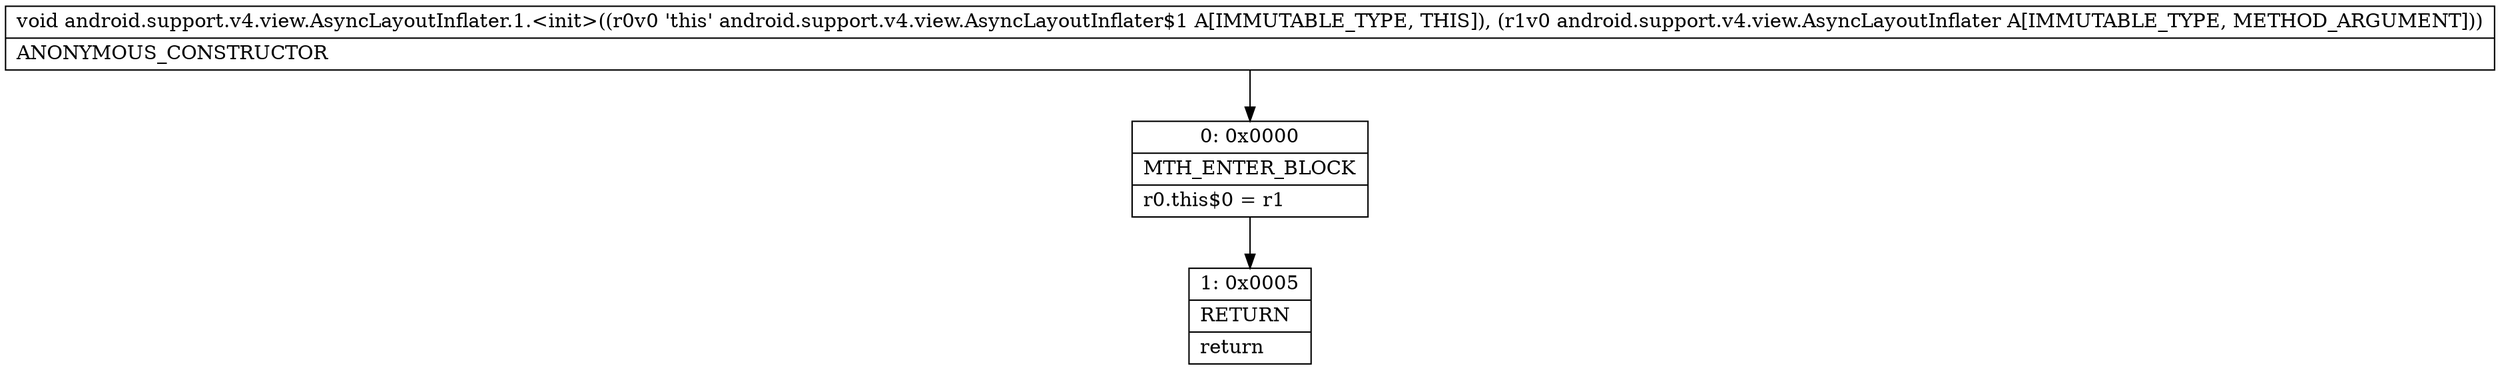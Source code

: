 digraph "CFG forandroid.support.v4.view.AsyncLayoutInflater.1.\<init\>(Landroid\/support\/v4\/view\/AsyncLayoutInflater;)V" {
Node_0 [shape=record,label="{0\:\ 0x0000|MTH_ENTER_BLOCK\l|r0.this$0 = r1\l}"];
Node_1 [shape=record,label="{1\:\ 0x0005|RETURN\l|return\l}"];
MethodNode[shape=record,label="{void android.support.v4.view.AsyncLayoutInflater.1.\<init\>((r0v0 'this' android.support.v4.view.AsyncLayoutInflater$1 A[IMMUTABLE_TYPE, THIS]), (r1v0 android.support.v4.view.AsyncLayoutInflater A[IMMUTABLE_TYPE, METHOD_ARGUMENT]))  | ANONYMOUS_CONSTRUCTOR\l}"];
MethodNode -> Node_0;
Node_0 -> Node_1;
}

